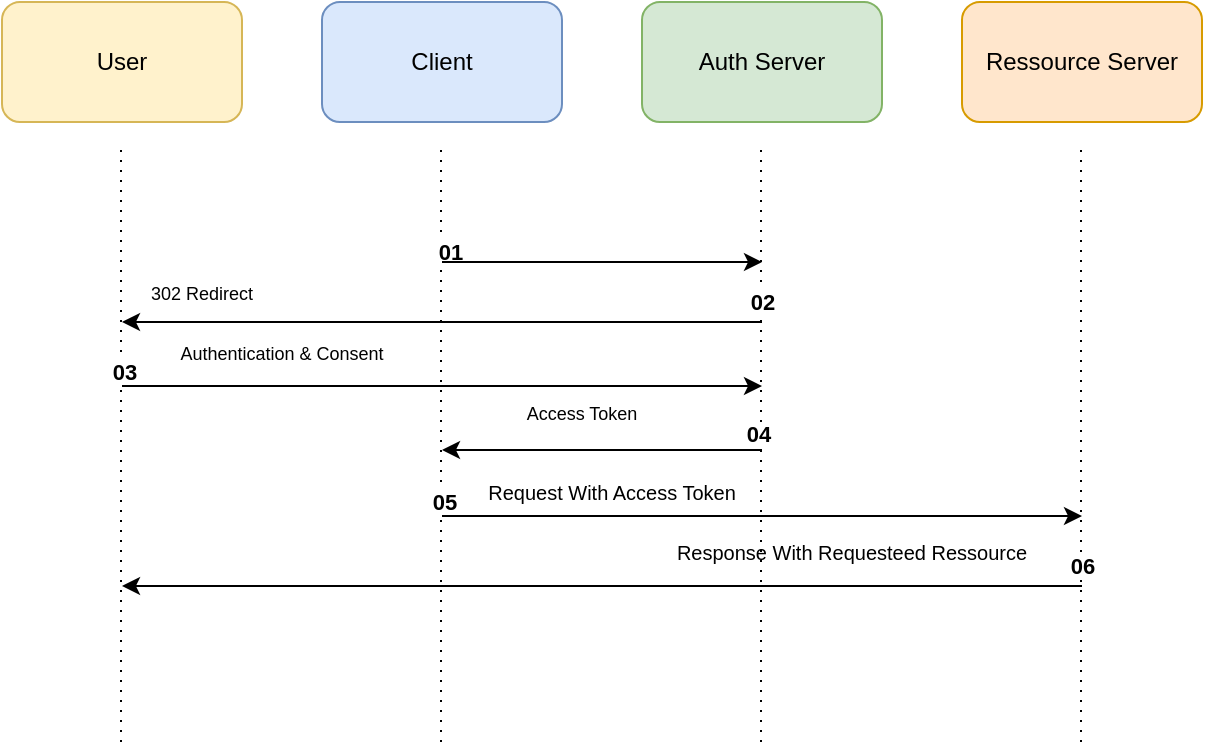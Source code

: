 <mxfile version="21.6.6" type="github">
  <diagram name="Page-1" id="kMHyJMLCbTUqQQ_t_sem">
    <mxGraphModel dx="1050" dy="572" grid="1" gridSize="10" guides="1" tooltips="1" connect="1" arrows="1" fold="1" page="1" pageScale="1" pageWidth="827" pageHeight="1169" math="0" shadow="0">
      <root>
        <mxCell id="0" />
        <mxCell id="1" parent="0" />
        <mxCell id="_KKpc1UPN2DNUgEClp_1-2" value="" style="endArrow=none;dashed=1;html=1;dashPattern=1 4;strokeWidth=1;rounded=0;" edge="1" parent="1">
          <mxGeometry width="50" height="50" relative="1" as="geometry">
            <mxPoint x="159.5" y="480" as="sourcePoint" />
            <mxPoint x="159.5" y="180" as="targetPoint" />
          </mxGeometry>
        </mxCell>
        <mxCell id="_KKpc1UPN2DNUgEClp_1-19" value="&lt;b&gt;03&lt;/b&gt;" style="edgeLabel;html=1;align=center;verticalAlign=middle;resizable=0;points=[];" vertex="1" connectable="0" parent="_KKpc1UPN2DNUgEClp_1-2">
          <mxGeometry x="0.237" y="-1" relative="1" as="geometry">
            <mxPoint as="offset" />
          </mxGeometry>
        </mxCell>
        <mxCell id="_KKpc1UPN2DNUgEClp_1-3" value="User" style="rounded=1;whiteSpace=wrap;html=1;fillColor=#fff2cc;strokeColor=#d6b656;" vertex="1" parent="1">
          <mxGeometry x="100" y="110" width="120" height="60" as="geometry" />
        </mxCell>
        <mxCell id="_KKpc1UPN2DNUgEClp_1-4" value="Client" style="rounded=1;whiteSpace=wrap;html=1;fillColor=#dae8fc;strokeColor=#6c8ebf;" vertex="1" parent="1">
          <mxGeometry x="260" y="110" width="120" height="60" as="geometry" />
        </mxCell>
        <mxCell id="_KKpc1UPN2DNUgEClp_1-5" value="Auth Server" style="rounded=1;whiteSpace=wrap;html=1;fillColor=#d5e8d4;strokeColor=#82b366;" vertex="1" parent="1">
          <mxGeometry x="420" y="110" width="120" height="60" as="geometry" />
        </mxCell>
        <mxCell id="_KKpc1UPN2DNUgEClp_1-6" value="Ressource Server" style="rounded=1;whiteSpace=wrap;html=1;fillColor=#ffe6cc;strokeColor=#d79b00;" vertex="1" parent="1">
          <mxGeometry x="580" y="110" width="120" height="60" as="geometry" />
        </mxCell>
        <mxCell id="_KKpc1UPN2DNUgEClp_1-7" value="" style="endArrow=none;dashed=1;html=1;dashPattern=1 4;strokeWidth=1;rounded=0;" edge="1" parent="1">
          <mxGeometry width="50" height="50" relative="1" as="geometry">
            <mxPoint x="319.5" y="480" as="sourcePoint" />
            <mxPoint x="319.5" y="180" as="targetPoint" />
          </mxGeometry>
        </mxCell>
        <mxCell id="_KKpc1UPN2DNUgEClp_1-12" value="&lt;b&gt;01&lt;/b&gt;" style="edgeLabel;html=1;align=center;verticalAlign=middle;resizable=0;points=[];" vertex="1" connectable="0" parent="_KKpc1UPN2DNUgEClp_1-7">
          <mxGeometry x="0.637" y="-4" relative="1" as="geometry">
            <mxPoint as="offset" />
          </mxGeometry>
        </mxCell>
        <mxCell id="_KKpc1UPN2DNUgEClp_1-23" value="&lt;b&gt;05&lt;/b&gt;" style="edgeLabel;html=1;align=center;verticalAlign=middle;resizable=0;points=[];" vertex="1" connectable="0" parent="_KKpc1UPN2DNUgEClp_1-7">
          <mxGeometry x="-0.196" y="-1" relative="1" as="geometry">
            <mxPoint as="offset" />
          </mxGeometry>
        </mxCell>
        <mxCell id="_KKpc1UPN2DNUgEClp_1-8" value="" style="endArrow=none;dashed=1;html=1;dashPattern=1 4;strokeWidth=1;rounded=0;" edge="1" parent="1">
          <mxGeometry width="50" height="50" relative="1" as="geometry">
            <mxPoint x="479.5" y="480" as="sourcePoint" />
            <mxPoint x="479.5" y="180" as="targetPoint" />
          </mxGeometry>
        </mxCell>
        <mxCell id="_KKpc1UPN2DNUgEClp_1-13" value="&lt;b&gt;02&lt;/b&gt;" style="edgeLabel;html=1;align=center;verticalAlign=middle;resizable=0;points=[];" vertex="1" connectable="0" parent="_KKpc1UPN2DNUgEClp_1-8">
          <mxGeometry x="0.471" relative="1" as="geometry">
            <mxPoint as="offset" />
          </mxGeometry>
        </mxCell>
        <mxCell id="_KKpc1UPN2DNUgEClp_1-21" value="&lt;b&gt;04&lt;/b&gt;" style="edgeLabel;html=1;align=center;verticalAlign=middle;resizable=0;points=[];" vertex="1" connectable="0" parent="_KKpc1UPN2DNUgEClp_1-8">
          <mxGeometry x="0.044" y="2" relative="1" as="geometry">
            <mxPoint y="2" as="offset" />
          </mxGeometry>
        </mxCell>
        <mxCell id="_KKpc1UPN2DNUgEClp_1-9" value="" style="endArrow=none;dashed=1;html=1;dashPattern=1 4;strokeWidth=1;rounded=0;" edge="1" parent="1">
          <mxGeometry width="50" height="50" relative="1" as="geometry">
            <mxPoint x="639.5" y="480" as="sourcePoint" />
            <mxPoint x="639.5" y="180" as="targetPoint" />
          </mxGeometry>
        </mxCell>
        <mxCell id="_KKpc1UPN2DNUgEClp_1-27" value="&lt;b&gt;06&lt;/b&gt;" style="edgeLabel;html=1;align=center;verticalAlign=middle;resizable=0;points=[];" vertex="1" connectable="0" parent="_KKpc1UPN2DNUgEClp_1-9">
          <mxGeometry x="-0.409" relative="1" as="geometry">
            <mxPoint as="offset" />
          </mxGeometry>
        </mxCell>
        <mxCell id="_KKpc1UPN2DNUgEClp_1-10" value="" style="endArrow=classic;html=1;rounded=0;" edge="1" parent="1">
          <mxGeometry width="50" height="50" relative="1" as="geometry">
            <mxPoint x="320" y="240" as="sourcePoint" />
            <mxPoint x="480" y="240" as="targetPoint" />
          </mxGeometry>
        </mxCell>
        <mxCell id="_KKpc1UPN2DNUgEClp_1-11" value="" style="endArrow=classic;html=1;rounded=0;" edge="1" parent="1">
          <mxGeometry width="50" height="50" relative="1" as="geometry">
            <mxPoint x="480" y="270" as="sourcePoint" />
            <mxPoint x="160" y="270" as="targetPoint" />
          </mxGeometry>
        </mxCell>
        <mxCell id="_KKpc1UPN2DNUgEClp_1-14" value="&lt;font style=&quot;font-size: 9px;&quot;&gt;302 Redirect&lt;/font&gt;" style="text;html=1;strokeColor=none;fillColor=none;align=center;verticalAlign=middle;whiteSpace=wrap;rounded=0;" vertex="1" parent="1">
          <mxGeometry x="170" y="240" width="60" height="30" as="geometry" />
        </mxCell>
        <mxCell id="_KKpc1UPN2DNUgEClp_1-15" value="" style="endArrow=classic;html=1;rounded=0;" edge="1" parent="1">
          <mxGeometry width="50" height="50" relative="1" as="geometry">
            <mxPoint x="160" y="302" as="sourcePoint" />
            <mxPoint x="480" y="302" as="targetPoint" />
          </mxGeometry>
        </mxCell>
        <mxCell id="_KKpc1UPN2DNUgEClp_1-16" value="" style="endArrow=classic;html=1;rounded=0;" edge="1" parent="1">
          <mxGeometry width="50" height="50" relative="1" as="geometry">
            <mxPoint x="480" y="334" as="sourcePoint" />
            <mxPoint x="320" y="334" as="targetPoint" />
          </mxGeometry>
        </mxCell>
        <mxCell id="_KKpc1UPN2DNUgEClp_1-17" value="" style="endArrow=classic;html=1;rounded=0;" edge="1" parent="1">
          <mxGeometry width="50" height="50" relative="1" as="geometry">
            <mxPoint x="320" y="367" as="sourcePoint" />
            <mxPoint x="640" y="367" as="targetPoint" />
          </mxGeometry>
        </mxCell>
        <mxCell id="_KKpc1UPN2DNUgEClp_1-18" value="" style="endArrow=classic;html=1;rounded=0;" edge="1" parent="1">
          <mxGeometry width="50" height="50" relative="1" as="geometry">
            <mxPoint x="640" y="402" as="sourcePoint" />
            <mxPoint x="160" y="402" as="targetPoint" />
          </mxGeometry>
        </mxCell>
        <mxCell id="_KKpc1UPN2DNUgEClp_1-20" value="&lt;font style=&quot;font-size: 9px;&quot;&gt;Authentication &amp;amp; Consent&lt;/font&gt;" style="text;html=1;strokeColor=none;fillColor=none;align=center;verticalAlign=middle;whiteSpace=wrap;rounded=0;" vertex="1" parent="1">
          <mxGeometry x="180" y="270" width="120" height="30" as="geometry" />
        </mxCell>
        <mxCell id="_KKpc1UPN2DNUgEClp_1-22" value="&lt;font style=&quot;font-size: 9px;&quot;&gt;Access Token&lt;/font&gt;" style="text;html=1;strokeColor=none;fillColor=none;align=center;verticalAlign=middle;whiteSpace=wrap;rounded=0;" vertex="1" parent="1">
          <mxGeometry x="360" y="300" width="60" height="30" as="geometry" />
        </mxCell>
        <mxCell id="_KKpc1UPN2DNUgEClp_1-24" value="&lt;font size=&quot;1&quot;&gt;Request With Access Token&lt;/font&gt;" style="text;html=1;strokeColor=none;fillColor=none;align=center;verticalAlign=middle;whiteSpace=wrap;rounded=0;" vertex="1" parent="1">
          <mxGeometry x="340" y="340" width="130" height="30" as="geometry" />
        </mxCell>
        <mxCell id="_KKpc1UPN2DNUgEClp_1-25" value="&lt;font size=&quot;1&quot;&gt;Response With Requesteed Ressource&lt;/font&gt;" style="text;html=1;strokeColor=none;fillColor=none;align=center;verticalAlign=middle;whiteSpace=wrap;rounded=0;" vertex="1" parent="1">
          <mxGeometry x="430" y="370" width="190" height="30" as="geometry" />
        </mxCell>
      </root>
    </mxGraphModel>
  </diagram>
</mxfile>
